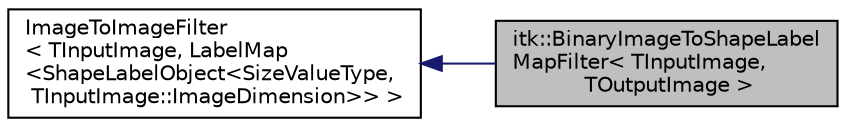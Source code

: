 digraph "itk::BinaryImageToShapeLabelMapFilter&lt; TInputImage, TOutputImage &gt;"
{
 // LATEX_PDF_SIZE
  edge [fontname="Helvetica",fontsize="10",labelfontname="Helvetica",labelfontsize="10"];
  node [fontname="Helvetica",fontsize="10",shape=record];
  rankdir="LR";
  Node1 [label="itk::BinaryImageToShapeLabel\lMapFilter\< TInputImage,\l TOutputImage \>",height=0.2,width=0.4,color="black", fillcolor="grey75", style="filled", fontcolor="black",tooltip="Converts a binary image to a label map and valuate the shape attributes."];
  Node2 -> Node1 [dir="back",color="midnightblue",fontsize="10",style="solid",fontname="Helvetica"];
  Node2 [label="ImageToImageFilter\l\< TInputImage, LabelMap\l\<ShapeLabelObject\<SizeValueType,\l TInputImage::ImageDimension\>\>  \>",height=0.2,width=0.4,color="black", fillcolor="white", style="filled",tooltip=" "];
}
